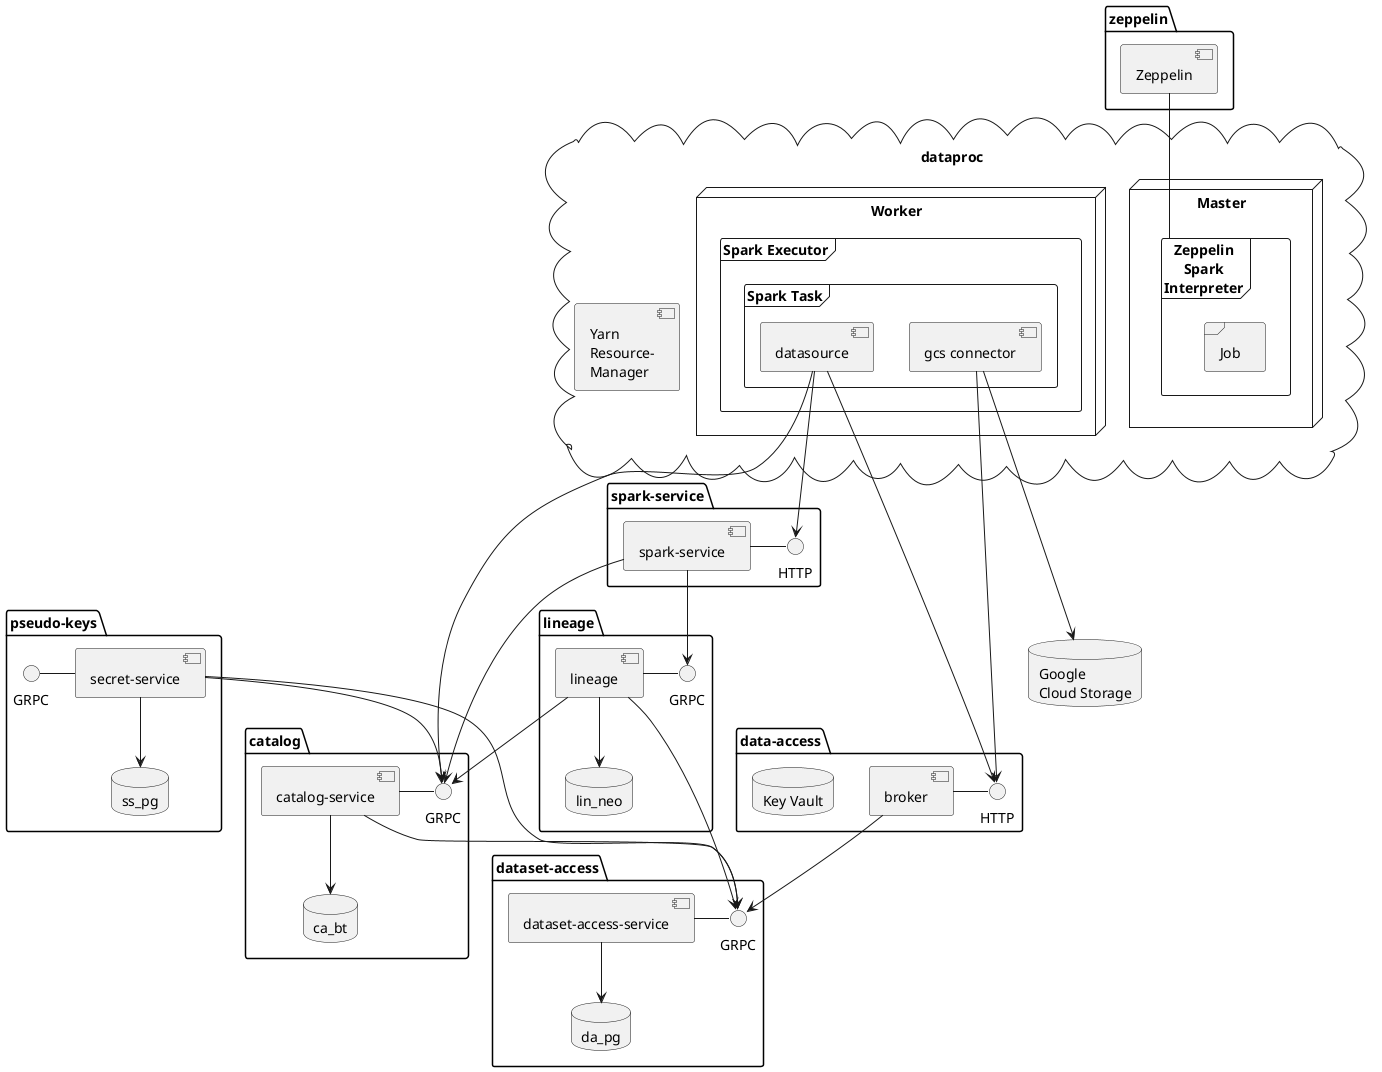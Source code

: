 @startuml

  package "dataset-access" {
    () "GRPC" as da_proto
    [dataset-access-service] as da_s
    da_s - da_proto
    da_s --> da_pg
    database "Postgres" as da_pg {
    }
  }

  package "catalog" {
    () "GRPC" as ca_proto
    [catalog-service] as ca_s
    ca_s - ca_proto
    ca_s --> da_proto
    ca_s --> ca_bt
    database "Bigtable" as ca_bt {
    }
  }

  package "pseudo-keys" {
    () "GRPC" as pk_proto
    [secret-service] as ss_s
    pk_proto - ss_s
    ss_s --> ss_pg
    ss_s --> da_proto
    ss_s --> ca_proto
    database "Postgres" as ss_pg {
    }
  }

  package "lineage" {
    () "GRPC" as lin_proto
    [lineage] as lin_s
    lin_s - lin_proto
    lin_s --> ca_proto
    lin_s --> lin_neo
    lin_s --> da_proto
    database "Neo4j" as lin_neo {
    }
  }

  package "spark-service" {
    () "HTTP" as ss_http
    [spark-service] as sp_s
    sp_s - ss_http
    sp_s --> ca_proto
    sp_s --> lin_proto
  }

  package "data-access" {
    () "HTTP" as broker_http
    [broker] as br_s
    br_s - broker_http
    br_s --> da_proto
    database "Key Vault" as broker_pg {
    }
  }

  database "Google\nCloud Storage" as gcs {
  }

  cloud "dataproc" as pkg_haadop {
    [Yarn\nResource-\nManager] as yarn
    node "Master" as masternode {
      frame "Zeppelin\nSpark\nInterpreter" as interpreter {
        frame "Job" as job {
        }
      }
    }
    node "Worker" as worker {
      frame "Spark Executor" as executor {
        frame "Spark Task" as task {
          [datasource] as datasource
          datasource --> ss_http
          [gcs connector] as gcs_connector_w
          gcs_connector_w ---> gcs
          gcs_connector_w ----> broker_http
          datasource --> broker_http
          datasource --> ca_proto
        }
      }
    }
  }

  package "zeppelin" {
    [Zeppelin] -- interpreter
  }


@enduml